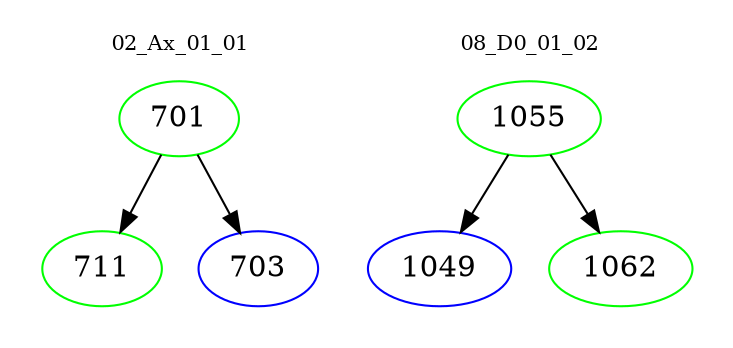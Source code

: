 digraph{
subgraph cluster_0 {
color = white
label = "02_Ax_01_01";
fontsize=10;
T0_701 [label="701", color="green"]
T0_701 -> T0_711 [color="black"]
T0_711 [label="711", color="green"]
T0_701 -> T0_703 [color="black"]
T0_703 [label="703", color="blue"]
}
subgraph cluster_1 {
color = white
label = "08_D0_01_02";
fontsize=10;
T1_1055 [label="1055", color="green"]
T1_1055 -> T1_1049 [color="black"]
T1_1049 [label="1049", color="blue"]
T1_1055 -> T1_1062 [color="black"]
T1_1062 [label="1062", color="green"]
}
}
